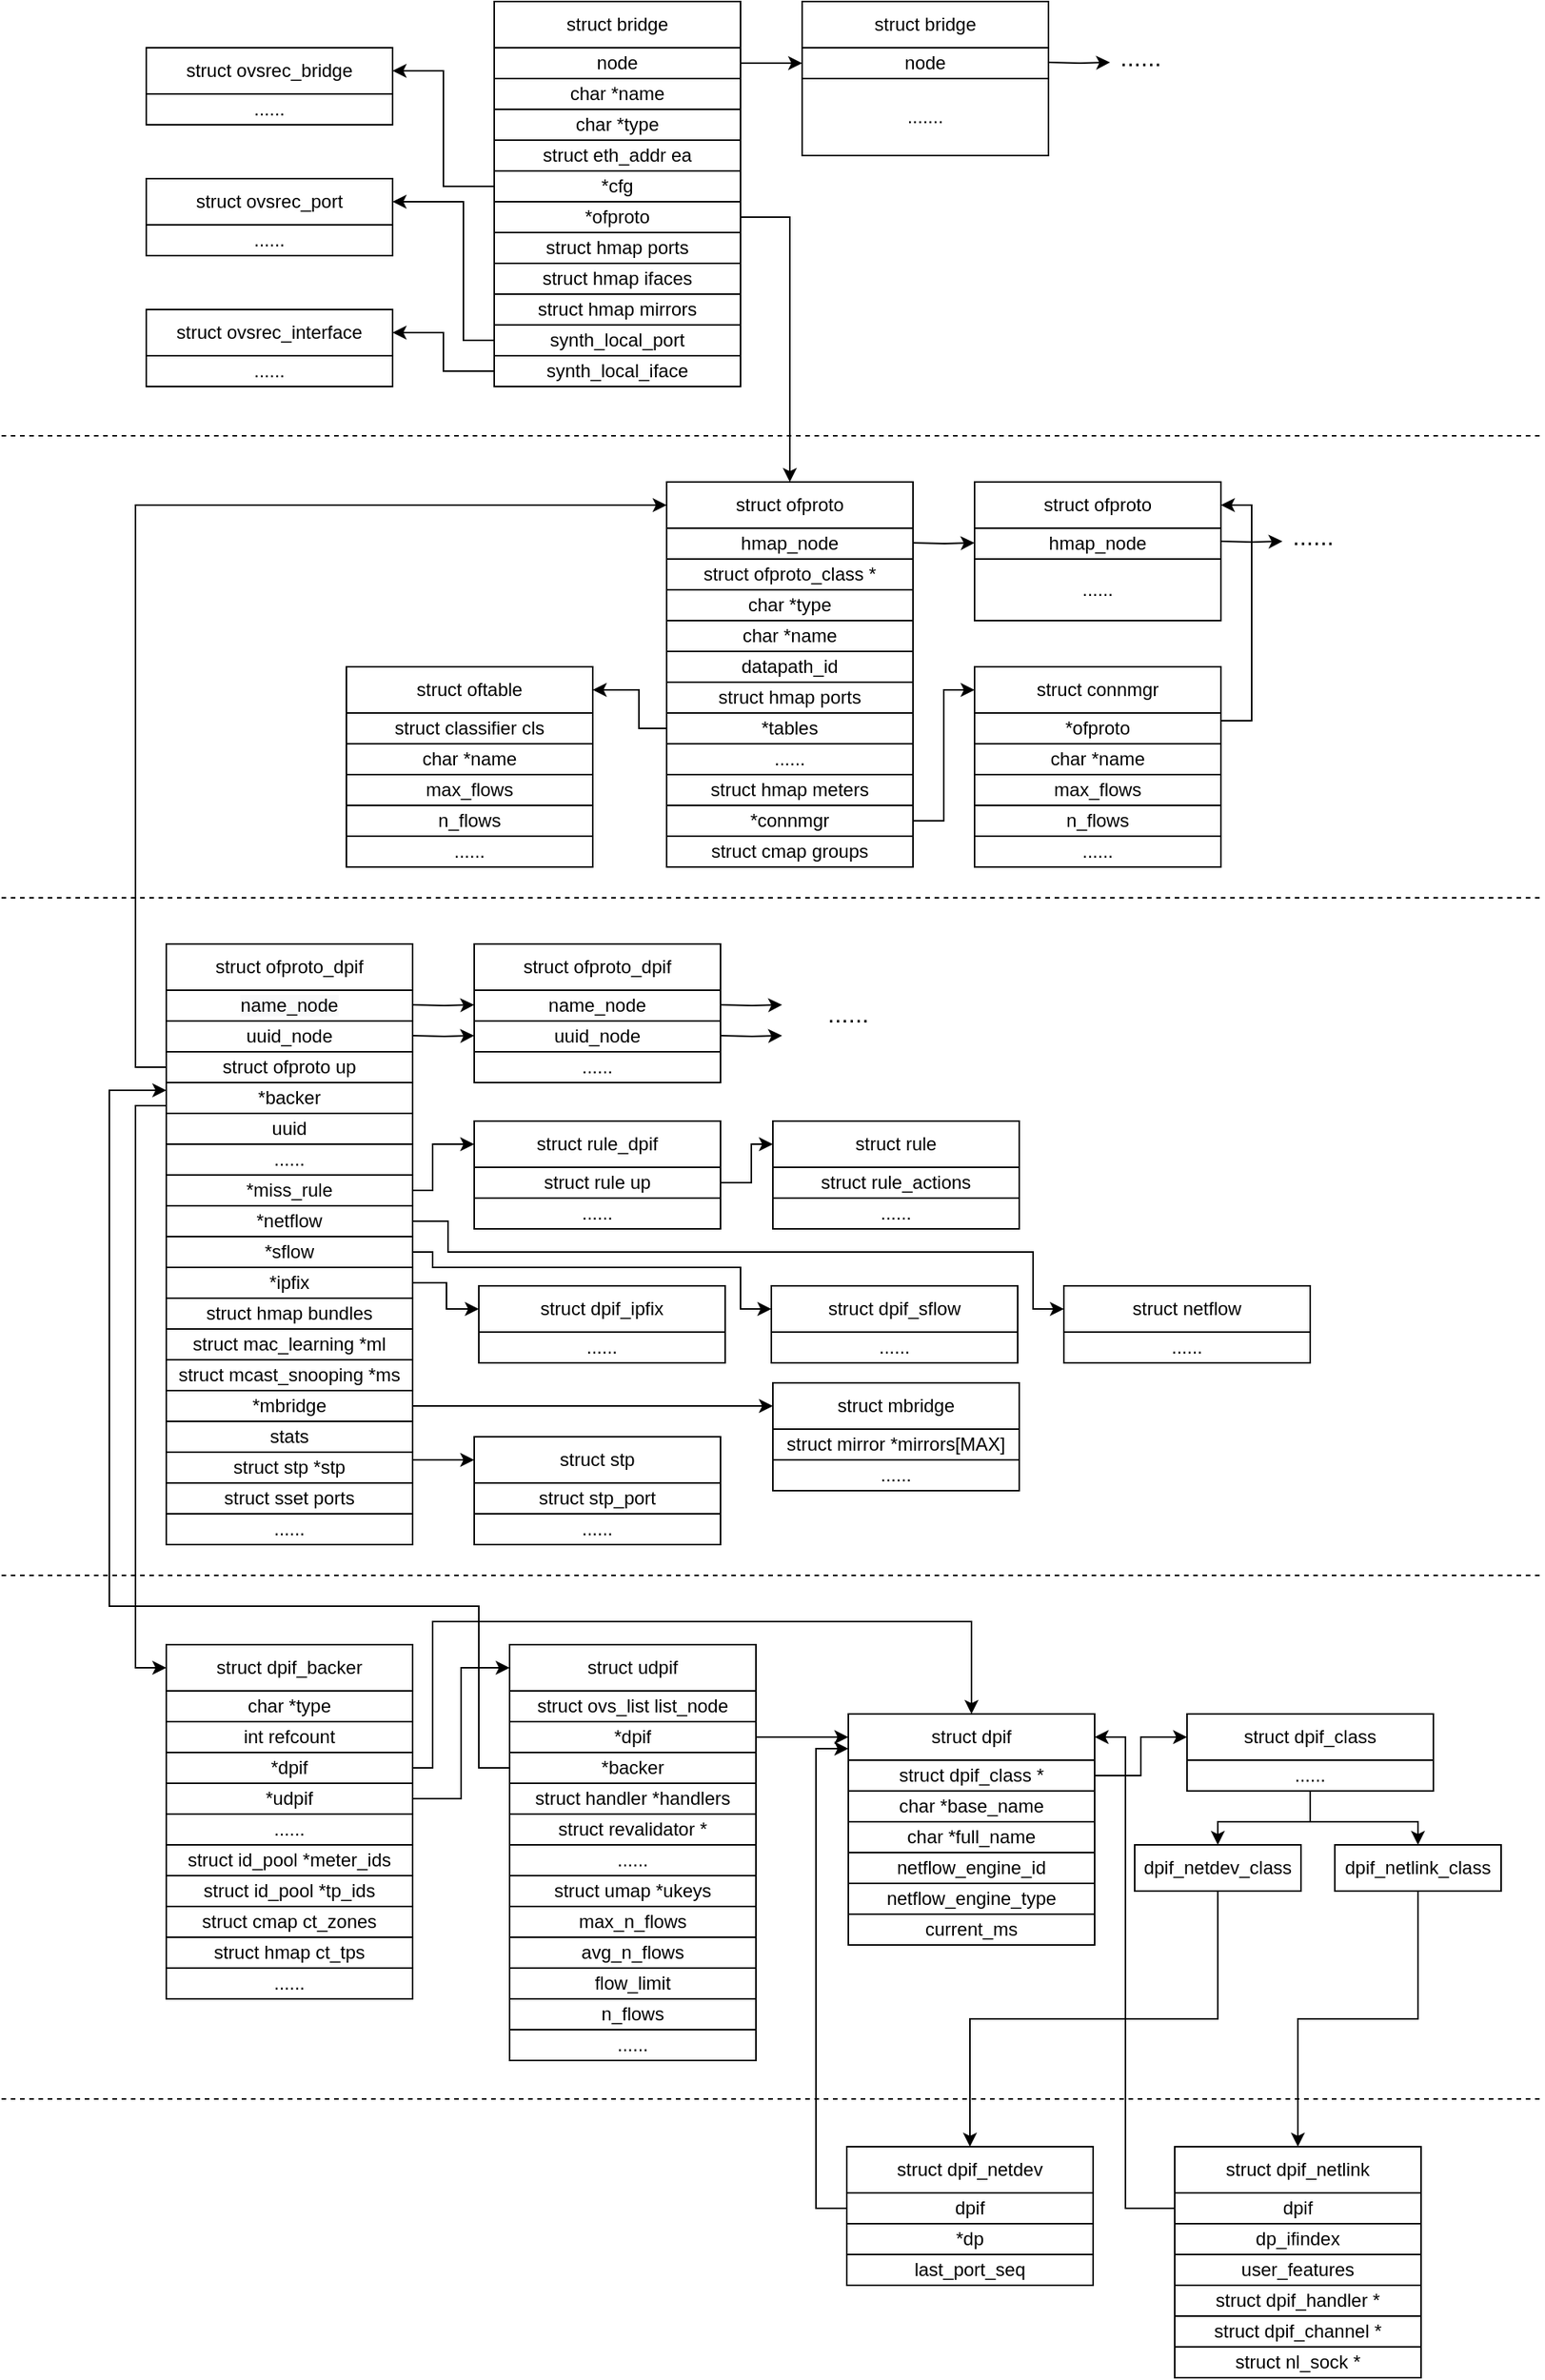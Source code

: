 <mxfile version="15.5.8" type="github"><diagram id="LGq059AQPGrpc4HSdwXk" name="Page-1"><mxGraphModel dx="2249" dy="762" grid="1" gridSize="10" guides="1" tooltips="1" connect="1" arrows="1" fold="1" page="1" pageScale="1" pageWidth="827" pageHeight="1169" math="0" shadow="0"><root><mxCell id="0"/><mxCell id="1" parent="0"/><mxCell id="pCUsaN8ie-l78svKAJLq-1" value="struct bridge" style="rounded=0;whiteSpace=wrap;html=1;" parent="1" vertex="1"><mxGeometry x="80" y="78" width="160" height="30" as="geometry"/></mxCell><mxCell id="pCUsaN8ie-l78svKAJLq-16" value="" style="edgeStyle=orthogonalEdgeStyle;rounded=0;orthogonalLoop=1;jettySize=auto;html=1;" parent="1" source="pCUsaN8ie-l78svKAJLq-2" edge="1"><mxGeometry relative="1" as="geometry"><mxPoint x="280" y="118" as="targetPoint"/></mxGeometry></mxCell><mxCell id="pCUsaN8ie-l78svKAJLq-2" value="node" style="rounded=0;whiteSpace=wrap;html=1;" parent="1" vertex="1"><mxGeometry x="80" y="108" width="160" height="20" as="geometry"/></mxCell><mxCell id="pCUsaN8ie-l78svKAJLq-3" value="char *name" style="rounded=0;whiteSpace=wrap;html=1;" parent="1" vertex="1"><mxGeometry x="80" y="128" width="160" height="20" as="geometry"/></mxCell><mxCell id="pCUsaN8ie-l78svKAJLq-4" value="char *type" style="rounded=0;whiteSpace=wrap;html=1;" parent="1" vertex="1"><mxGeometry x="80" y="148" width="160" height="20" as="geometry"/></mxCell><mxCell id="pCUsaN8ie-l78svKAJLq-5" value="struct eth_addr ea" style="rounded=0;whiteSpace=wrap;html=1;" parent="1" vertex="1"><mxGeometry x="80" y="168" width="160" height="20" as="geometry"/></mxCell><mxCell id="pCUsaN8ie-l78svKAJLq-32" style="edgeStyle=orthogonalEdgeStyle;rounded=0;orthogonalLoop=1;jettySize=auto;html=1;exitX=0;exitY=0.5;exitDx=0;exitDy=0;fontSize=13;entryX=1;entryY=0.5;entryDx=0;entryDy=0;" parent="1" source="pCUsaN8ie-l78svKAJLq-6" target="pCUsaN8ie-l78svKAJLq-33" edge="1"><mxGeometry relative="1" as="geometry"><mxPoint x="30" y="198" as="targetPoint"/></mxGeometry></mxCell><mxCell id="pCUsaN8ie-l78svKAJLq-6" value="*cfg" style="rounded=0;whiteSpace=wrap;html=1;" parent="1" vertex="1"><mxGeometry x="80" y="188" width="160" height="20" as="geometry"/></mxCell><mxCell id="pCUsaN8ie-l78svKAJLq-61" style="edgeStyle=orthogonalEdgeStyle;rounded=0;orthogonalLoop=1;jettySize=auto;html=1;exitX=1;exitY=0.5;exitDx=0;exitDy=0;fontSize=16;strokeWidth=1;" parent="1" source="pCUsaN8ie-l78svKAJLq-8" target="pCUsaN8ie-l78svKAJLq-45" edge="1"><mxGeometry relative="1" as="geometry"><mxPoint x="280" y="210" as="targetPoint"/></mxGeometry></mxCell><mxCell id="pCUsaN8ie-l78svKAJLq-8" value="*ofproto" style="rounded=0;whiteSpace=wrap;html=1;" parent="1" vertex="1"><mxGeometry x="80" y="208" width="160" height="20" as="geometry"/></mxCell><mxCell id="pCUsaN8ie-l78svKAJLq-9" value="struct hmap ports" style="rounded=0;whiteSpace=wrap;html=1;" parent="1" vertex="1"><mxGeometry x="80" y="228" width="160" height="20" as="geometry"/></mxCell><mxCell id="pCUsaN8ie-l78svKAJLq-10" value="struct hmap ifaces" style="rounded=0;whiteSpace=wrap;html=1;" parent="1" vertex="1"><mxGeometry x="80" y="248" width="160" height="20" as="geometry"/></mxCell><mxCell id="pCUsaN8ie-l78svKAJLq-11" value="struct hmap mirrors" style="rounded=0;whiteSpace=wrap;html=1;" parent="1" vertex="1"><mxGeometry x="80" y="268" width="160" height="20" as="geometry"/></mxCell><mxCell id="pCUsaN8ie-l78svKAJLq-39" style="edgeStyle=orthogonalEdgeStyle;rounded=0;orthogonalLoop=1;jettySize=auto;html=1;exitX=0;exitY=0.5;exitDx=0;exitDy=0;entryX=1;entryY=0.5;entryDx=0;entryDy=0;fontSize=13;" parent="1" source="pCUsaN8ie-l78svKAJLq-12" target="pCUsaN8ie-l78svKAJLq-37" edge="1"><mxGeometry relative="1" as="geometry"><Array as="points"><mxPoint x="60" y="298"/><mxPoint x="60" y="208"/></Array></mxGeometry></mxCell><mxCell id="pCUsaN8ie-l78svKAJLq-12" value="synth_local_port" style="rounded=0;whiteSpace=wrap;html=1;" parent="1" vertex="1"><mxGeometry x="80" y="288" width="160" height="20" as="geometry"/></mxCell><mxCell id="pCUsaN8ie-l78svKAJLq-13" value="&lt;span&gt;synth_local_iface&lt;/span&gt;" style="rounded=0;whiteSpace=wrap;html=1;" parent="1" vertex="1"><mxGeometry x="80" y="308" width="160" height="20" as="geometry"/></mxCell><mxCell id="pCUsaN8ie-l78svKAJLq-42" style="edgeStyle=orthogonalEdgeStyle;rounded=0;orthogonalLoop=1;jettySize=auto;html=1;exitX=0;exitY=0.5;exitDx=0;exitDy=0;entryX=1;entryY=0.5;entryDx=0;entryDy=0;fontSize=13;" parent="1" source="pCUsaN8ie-l78svKAJLq-13" target="pCUsaN8ie-l78svKAJLq-40" edge="1"><mxGeometry relative="1" as="geometry"/></mxCell><mxCell id="pCUsaN8ie-l78svKAJLq-17" value="struct bridge" style="rounded=0;whiteSpace=wrap;html=1;" parent="1" vertex="1"><mxGeometry x="280" y="78" width="160" height="30" as="geometry"/></mxCell><mxCell id="pCUsaN8ie-l78svKAJLq-18" value="node" style="rounded=0;whiteSpace=wrap;html=1;" parent="1" vertex="1"><mxGeometry x="280" y="108" width="160" height="20" as="geometry"/></mxCell><mxCell id="pCUsaN8ie-l78svKAJLq-19" value="......." style="rounded=0;whiteSpace=wrap;html=1;" parent="1" vertex="1"><mxGeometry x="280" y="128" width="160" height="50" as="geometry"/></mxCell><mxCell id="pCUsaN8ie-l78svKAJLq-30" value="&lt;font style=&quot;font-size: 16px&quot;&gt;......&lt;/font&gt;" style="text;html=1;strokeColor=none;fillColor=none;align=center;verticalAlign=middle;whiteSpace=wrap;rounded=0;" parent="1" vertex="1"><mxGeometry x="470" y="99" width="60" height="30" as="geometry"/></mxCell><mxCell id="pCUsaN8ie-l78svKAJLq-31" value="" style="edgeStyle=orthogonalEdgeStyle;rounded=0;orthogonalLoop=1;jettySize=auto;html=1;" parent="1" edge="1"><mxGeometry relative="1" as="geometry"><mxPoint x="440" y="117.5" as="sourcePoint"/><mxPoint x="480" y="117.5" as="targetPoint"/></mxGeometry></mxCell><mxCell id="pCUsaN8ie-l78svKAJLq-33" value="struct ovsrec_bridge" style="rounded=0;whiteSpace=wrap;html=1;" parent="1" vertex="1"><mxGeometry x="-146" y="108" width="160" height="30" as="geometry"/></mxCell><mxCell id="pCUsaN8ie-l78svKAJLq-34" value="......" style="rounded=0;whiteSpace=wrap;html=1;" parent="1" vertex="1"><mxGeometry x="-146" y="138" width="160" height="20" as="geometry"/></mxCell><mxCell id="pCUsaN8ie-l78svKAJLq-37" value="struct ovsrec_port" style="rounded=0;whiteSpace=wrap;html=1;" parent="1" vertex="1"><mxGeometry x="-146" y="193" width="160" height="30" as="geometry"/></mxCell><mxCell id="pCUsaN8ie-l78svKAJLq-38" value="......" style="rounded=0;whiteSpace=wrap;html=1;" parent="1" vertex="1"><mxGeometry x="-146" y="223" width="160" height="20" as="geometry"/></mxCell><mxCell id="pCUsaN8ie-l78svKAJLq-40" value="struct ovsrec_interface" style="rounded=0;whiteSpace=wrap;html=1;" parent="1" vertex="1"><mxGeometry x="-146" y="278" width="160" height="30" as="geometry"/></mxCell><mxCell id="pCUsaN8ie-l78svKAJLq-41" value="......" style="rounded=0;whiteSpace=wrap;html=1;" parent="1" vertex="1"><mxGeometry x="-146" y="308" width="160" height="20" as="geometry"/></mxCell><mxCell id="pCUsaN8ie-l78svKAJLq-44" value="" style="endArrow=none;dashed=1;html=1;strokeWidth=1;rounded=0;fontSize=16;" parent="1" edge="1"><mxGeometry width="50" height="50" relative="1" as="geometry"><mxPoint x="-240" y="360" as="sourcePoint"/><mxPoint x="760" y="360" as="targetPoint"/></mxGeometry></mxCell><mxCell id="pCUsaN8ie-l78svKAJLq-45" value="struct ofproto" style="rounded=0;whiteSpace=wrap;html=1;" parent="1" vertex="1"><mxGeometry x="192" y="390" width="160" height="30" as="geometry"/></mxCell><mxCell id="pCUsaN8ie-l78svKAJLq-46" value="hmap_node" style="rounded=0;whiteSpace=wrap;html=1;" parent="1" vertex="1"><mxGeometry x="192" y="420" width="160" height="20" as="geometry"/></mxCell><mxCell id="pCUsaN8ie-l78svKAJLq-47" value="struct ofproto" style="rounded=0;whiteSpace=wrap;html=1;" parent="1" vertex="1"><mxGeometry x="392" y="390" width="160" height="30" as="geometry"/></mxCell><mxCell id="pCUsaN8ie-l78svKAJLq-48" value="hmap_node" style="rounded=0;whiteSpace=wrap;html=1;" parent="1" vertex="1"><mxGeometry x="392" y="420" width="160" height="20" as="geometry"/></mxCell><mxCell id="pCUsaN8ie-l78svKAJLq-49" value="" style="edgeStyle=orthogonalEdgeStyle;rounded=0;orthogonalLoop=1;jettySize=auto;html=1;" parent="1" edge="1"><mxGeometry relative="1" as="geometry"><mxPoint x="352" y="429.5" as="sourcePoint"/><mxPoint x="392" y="429.5" as="targetPoint"/></mxGeometry></mxCell><mxCell id="pCUsaN8ie-l78svKAJLq-50" value="......" style="rounded=0;whiteSpace=wrap;html=1;" parent="1" vertex="1"><mxGeometry x="392" y="440" width="160" height="40" as="geometry"/></mxCell><mxCell id="pCUsaN8ie-l78svKAJLq-51" value="struct ofproto_class *" style="rounded=0;whiteSpace=wrap;html=1;" parent="1" vertex="1"><mxGeometry x="192" y="440" width="160" height="20" as="geometry"/></mxCell><mxCell id="pCUsaN8ie-l78svKAJLq-52" value="char *type" style="rounded=0;whiteSpace=wrap;html=1;" parent="1" vertex="1"><mxGeometry x="192" y="460" width="160" height="20" as="geometry"/></mxCell><mxCell id="pCUsaN8ie-l78svKAJLq-53" value="char *name" style="rounded=0;whiteSpace=wrap;html=1;" parent="1" vertex="1"><mxGeometry x="192" y="480" width="160" height="20" as="geometry"/></mxCell><mxCell id="pCUsaN8ie-l78svKAJLq-54" value="datapath_id" style="rounded=0;whiteSpace=wrap;html=1;" parent="1" vertex="1"><mxGeometry x="192" y="500" width="160" height="20" as="geometry"/></mxCell><mxCell id="pCUsaN8ie-l78svKAJLq-55" value="&lt;span&gt;struct hmap ports&lt;/span&gt;" style="rounded=0;whiteSpace=wrap;html=1;" parent="1" vertex="1"><mxGeometry x="192" y="520" width="160" height="20" as="geometry"/></mxCell><mxCell id="pCUsaN8ie-l78svKAJLq-69" style="edgeStyle=orthogonalEdgeStyle;rounded=0;orthogonalLoop=1;jettySize=auto;html=1;exitX=0;exitY=0.5;exitDx=0;exitDy=0;entryX=1;entryY=0.5;entryDx=0;entryDy=0;fontSize=16;strokeWidth=1;" parent="1" source="pCUsaN8ie-l78svKAJLq-56" target="pCUsaN8ie-l78svKAJLq-62" edge="1"><mxGeometry relative="1" as="geometry"><Array as="points"><mxPoint x="174" y="550"/><mxPoint x="174" y="525"/></Array></mxGeometry></mxCell><mxCell id="pCUsaN8ie-l78svKAJLq-56" value="&lt;span&gt;*tables&lt;/span&gt;" style="rounded=0;whiteSpace=wrap;html=1;" parent="1" vertex="1"><mxGeometry x="192" y="540" width="160" height="20" as="geometry"/></mxCell><mxCell id="pCUsaN8ie-l78svKAJLq-57" value="......" style="rounded=0;whiteSpace=wrap;html=1;" parent="1" vertex="1"><mxGeometry x="192" y="560" width="160" height="20" as="geometry"/></mxCell><mxCell id="pCUsaN8ie-l78svKAJLq-58" value="struct hmap meters" style="rounded=0;whiteSpace=wrap;html=1;" parent="1" vertex="1"><mxGeometry x="192" y="580" width="160" height="20" as="geometry"/></mxCell><mxCell id="pCUsaN8ie-l78svKAJLq-87" style="edgeStyle=orthogonalEdgeStyle;rounded=0;orthogonalLoop=1;jettySize=auto;html=1;exitX=1;exitY=0.5;exitDx=0;exitDy=0;entryX=0;entryY=0.5;entryDx=0;entryDy=0;fontSize=16;strokeWidth=1;" parent="1" source="pCUsaN8ie-l78svKAJLq-59" target="pCUsaN8ie-l78svKAJLq-70" edge="1"><mxGeometry relative="1" as="geometry"/></mxCell><mxCell id="pCUsaN8ie-l78svKAJLq-59" value="*connmgr" style="rounded=0;whiteSpace=wrap;html=1;" parent="1" vertex="1"><mxGeometry x="192" y="600" width="160" height="20" as="geometry"/></mxCell><mxCell id="pCUsaN8ie-l78svKAJLq-60" value="struct cmap groups" style="rounded=0;whiteSpace=wrap;html=1;" parent="1" vertex="1"><mxGeometry x="192" y="620" width="160" height="20" as="geometry"/></mxCell><mxCell id="pCUsaN8ie-l78svKAJLq-62" value="struct oftable" style="rounded=0;whiteSpace=wrap;html=1;" parent="1" vertex="1"><mxGeometry x="-16" y="510" width="160" height="30" as="geometry"/></mxCell><mxCell id="pCUsaN8ie-l78svKAJLq-63" value="struct classifier cls" style="rounded=0;whiteSpace=wrap;html=1;" parent="1" vertex="1"><mxGeometry x="-16" y="540" width="160" height="20" as="geometry"/></mxCell><mxCell id="pCUsaN8ie-l78svKAJLq-65" value="char *name" style="rounded=0;whiteSpace=wrap;html=1;" parent="1" vertex="1"><mxGeometry x="-16" y="560" width="160" height="20" as="geometry"/></mxCell><mxCell id="pCUsaN8ie-l78svKAJLq-66" value="max_flows" style="rounded=0;whiteSpace=wrap;html=1;" parent="1" vertex="1"><mxGeometry x="-16" y="580" width="160" height="20" as="geometry"/></mxCell><mxCell id="pCUsaN8ie-l78svKAJLq-67" value="n_flows" style="rounded=0;whiteSpace=wrap;html=1;" parent="1" vertex="1"><mxGeometry x="-16" y="600" width="160" height="20" as="geometry"/></mxCell><mxCell id="pCUsaN8ie-l78svKAJLq-68" value="......" style="rounded=0;whiteSpace=wrap;html=1;" parent="1" vertex="1"><mxGeometry x="-16" y="620" width="160" height="20" as="geometry"/></mxCell><mxCell id="pCUsaN8ie-l78svKAJLq-70" value="struct connmgr" style="rounded=0;whiteSpace=wrap;html=1;" parent="1" vertex="1"><mxGeometry x="392" y="510" width="160" height="30" as="geometry"/></mxCell><mxCell id="pCUsaN8ie-l78svKAJLq-88" style="edgeStyle=orthogonalEdgeStyle;rounded=0;orthogonalLoop=1;jettySize=auto;html=1;exitX=1;exitY=0.25;exitDx=0;exitDy=0;entryX=1;entryY=0.5;entryDx=0;entryDy=0;fontSize=16;strokeWidth=1;" parent="1" source="pCUsaN8ie-l78svKAJLq-71" target="pCUsaN8ie-l78svKAJLq-47" edge="1"><mxGeometry relative="1" as="geometry"/></mxCell><mxCell id="pCUsaN8ie-l78svKAJLq-71" value="*ofproto" style="rounded=0;whiteSpace=wrap;html=1;" parent="1" vertex="1"><mxGeometry x="392" y="540" width="160" height="20" as="geometry"/></mxCell><mxCell id="pCUsaN8ie-l78svKAJLq-72" value="char *name" style="rounded=0;whiteSpace=wrap;html=1;" parent="1" vertex="1"><mxGeometry x="392" y="560" width="160" height="20" as="geometry"/></mxCell><mxCell id="pCUsaN8ie-l78svKAJLq-73" value="max_flows" style="rounded=0;whiteSpace=wrap;html=1;" parent="1" vertex="1"><mxGeometry x="392" y="580" width="160" height="20" as="geometry"/></mxCell><mxCell id="pCUsaN8ie-l78svKAJLq-74" value="n_flows" style="rounded=0;whiteSpace=wrap;html=1;" parent="1" vertex="1"><mxGeometry x="392" y="600" width="160" height="20" as="geometry"/></mxCell><mxCell id="pCUsaN8ie-l78svKAJLq-75" value="......" style="rounded=0;whiteSpace=wrap;html=1;" parent="1" vertex="1"><mxGeometry x="392" y="620" width="160" height="20" as="geometry"/></mxCell><mxCell id="pCUsaN8ie-l78svKAJLq-89" value="" style="endArrow=none;dashed=1;html=1;strokeWidth=1;rounded=0;fontSize=16;" parent="1" edge="1"><mxGeometry width="50" height="50" relative="1" as="geometry"><mxPoint x="-240" y="660" as="sourcePoint"/><mxPoint x="760" y="660" as="targetPoint"/></mxGeometry></mxCell><mxCell id="pCUsaN8ie-l78svKAJLq-90" value="&lt;font style=&quot;font-size: 16px&quot;&gt;......&lt;/font&gt;" style="text;html=1;strokeColor=none;fillColor=none;align=center;verticalAlign=middle;whiteSpace=wrap;rounded=0;" parent="1" vertex="1"><mxGeometry x="582" y="410" width="60" height="30" as="geometry"/></mxCell><mxCell id="pCUsaN8ie-l78svKAJLq-91" value="" style="edgeStyle=orthogonalEdgeStyle;rounded=0;orthogonalLoop=1;jettySize=auto;html=1;" parent="1" edge="1"><mxGeometry relative="1" as="geometry"><mxPoint x="552" y="428.5" as="sourcePoint"/><mxPoint x="592" y="428.5" as="targetPoint"/></mxGeometry></mxCell><mxCell id="pCUsaN8ie-l78svKAJLq-92" value="struct ofproto_dpif" style="rounded=0;whiteSpace=wrap;html=1;" parent="1" vertex="1"><mxGeometry x="-133" y="690" width="160" height="30" as="geometry"/></mxCell><mxCell id="pCUsaN8ie-l78svKAJLq-93" value="&#10;&#10;&lt;span style=&quot;color: rgb(0, 0, 0); font-family: helvetica; font-size: 12px; font-style: normal; font-weight: 400; letter-spacing: normal; text-align: center; text-indent: 0px; text-transform: none; word-spacing: 0px; background-color: rgb(248, 249, 250); display: inline; float: none;&quot;&gt;name_node&lt;/span&gt;&#10;&#10;" style="rounded=0;whiteSpace=wrap;html=1;" parent="1" vertex="1"><mxGeometry x="-133" y="720" width="160" height="20" as="geometry"/></mxCell><mxCell id="pCUsaN8ie-l78svKAJLq-94" value="uuid_node" style="rounded=0;whiteSpace=wrap;html=1;" parent="1" vertex="1"><mxGeometry x="-133" y="740" width="160" height="20" as="geometry"/></mxCell><mxCell id="pCUsaN8ie-l78svKAJLq-117" style="edgeStyle=orthogonalEdgeStyle;rounded=0;orthogonalLoop=1;jettySize=auto;html=1;exitX=0;exitY=0.5;exitDx=0;exitDy=0;entryX=0;entryY=0.5;entryDx=0;entryDy=0;fontSize=16;strokeWidth=1;" parent="1" source="pCUsaN8ie-l78svKAJLq-95" target="pCUsaN8ie-l78svKAJLq-45" edge="1"><mxGeometry relative="1" as="geometry"/></mxCell><mxCell id="pCUsaN8ie-l78svKAJLq-95" value="struct ofproto up" style="rounded=0;whiteSpace=wrap;html=1;" parent="1" vertex="1"><mxGeometry x="-133" y="760" width="160" height="20" as="geometry"/></mxCell><mxCell id="pCUsaN8ie-l78svKAJLq-217" style="edgeStyle=orthogonalEdgeStyle;rounded=0;orthogonalLoop=1;jettySize=auto;html=1;exitX=0;exitY=0.75;exitDx=0;exitDy=0;entryX=0;entryY=0.5;entryDx=0;entryDy=0;fontSize=16;strokeWidth=1;" parent="1" source="pCUsaN8ie-l78svKAJLq-96" target="pCUsaN8ie-l78svKAJLq-155" edge="1"><mxGeometry relative="1" as="geometry"/></mxCell><mxCell id="pCUsaN8ie-l78svKAJLq-96" value="*backer" style="rounded=0;whiteSpace=wrap;html=1;" parent="1" vertex="1"><mxGeometry x="-133" y="780" width="160" height="20" as="geometry"/></mxCell><mxCell id="pCUsaN8ie-l78svKAJLq-97" value="uuid" style="rounded=0;whiteSpace=wrap;html=1;" parent="1" vertex="1"><mxGeometry x="-133" y="800" width="160" height="20" as="geometry"/></mxCell><mxCell id="pCUsaN8ie-l78svKAJLq-98" value="......" style="rounded=0;whiteSpace=wrap;html=1;" parent="1" vertex="1"><mxGeometry x="-133" y="820" width="160" height="20" as="geometry"/></mxCell><mxCell id="pCUsaN8ie-l78svKAJLq-130" style="edgeStyle=orthogonalEdgeStyle;rounded=0;orthogonalLoop=1;jettySize=auto;html=1;exitX=1;exitY=0.5;exitDx=0;exitDy=0;entryX=0;entryY=0.5;entryDx=0;entryDy=0;fontSize=16;strokeWidth=1;" parent="1" source="pCUsaN8ie-l78svKAJLq-99" target="pCUsaN8ie-l78svKAJLq-126" edge="1"><mxGeometry relative="1" as="geometry"><Array as="points"><mxPoint x="40" y="850"/><mxPoint x="40" y="820"/></Array></mxGeometry></mxCell><mxCell id="pCUsaN8ie-l78svKAJLq-99" value="*miss_rule" style="rounded=0;whiteSpace=wrap;html=1;" parent="1" vertex="1"><mxGeometry x="-133" y="840" width="160" height="20" as="geometry"/></mxCell><mxCell id="pCUsaN8ie-l78svKAJLq-138" style="edgeStyle=orthogonalEdgeStyle;rounded=0;orthogonalLoop=1;jettySize=auto;html=1;exitX=1;exitY=0.5;exitDx=0;exitDy=0;entryX=0;entryY=0.5;entryDx=0;entryDy=0;fontSize=16;strokeWidth=1;" parent="1" source="pCUsaN8ie-l78svKAJLq-100" target="pCUsaN8ie-l78svKAJLq-134" edge="1"><mxGeometry relative="1" as="geometry"><Array as="points"><mxPoint x="50" y="870"/><mxPoint x="50" y="890"/><mxPoint x="430" y="890"/><mxPoint x="430" y="927"/></Array></mxGeometry></mxCell><mxCell id="pCUsaN8ie-l78svKAJLq-100" value="*netflow" style="rounded=0;whiteSpace=wrap;html=1;" parent="1" vertex="1"><mxGeometry x="-133" y="860" width="160" height="20" as="geometry"/></mxCell><mxCell id="pCUsaN8ie-l78svKAJLq-139" style="edgeStyle=orthogonalEdgeStyle;rounded=0;orthogonalLoop=1;jettySize=auto;html=1;exitX=1;exitY=0.5;exitDx=0;exitDy=0;entryX=0;entryY=0.5;entryDx=0;entryDy=0;fontSize=16;strokeWidth=1;" parent="1" source="pCUsaN8ie-l78svKAJLq-101" target="pCUsaN8ie-l78svKAJLq-136" edge="1"><mxGeometry relative="1" as="geometry"><Array as="points"><mxPoint x="40" y="890"/><mxPoint x="40" y="900"/><mxPoint x="240" y="900"/><mxPoint x="240" y="927"/></Array></mxGeometry></mxCell><mxCell id="pCUsaN8ie-l78svKAJLq-101" value="*sflow" style="rounded=0;whiteSpace=wrap;html=1;" parent="1" vertex="1"><mxGeometry x="-133" y="880" width="160" height="20" as="geometry"/></mxCell><mxCell id="pCUsaN8ie-l78svKAJLq-140" style="edgeStyle=orthogonalEdgeStyle;rounded=0;orthogonalLoop=1;jettySize=auto;html=1;exitX=1;exitY=0.5;exitDx=0;exitDy=0;entryX=0;entryY=0.5;entryDx=0;entryDy=0;fontSize=16;strokeWidth=1;" parent="1" source="pCUsaN8ie-l78svKAJLq-102" target="pCUsaN8ie-l78svKAJLq-131" edge="1"><mxGeometry relative="1" as="geometry"><Array as="points"><mxPoint x="49" y="910"/><mxPoint x="49" y="927"/></Array></mxGeometry></mxCell><mxCell id="pCUsaN8ie-l78svKAJLq-102" value="*ipfix" style="rounded=0;whiteSpace=wrap;html=1;" parent="1" vertex="1"><mxGeometry x="-133" y="900" width="160" height="20" as="geometry"/></mxCell><mxCell id="pCUsaN8ie-l78svKAJLq-103" value="struct hmap bundles" style="rounded=0;whiteSpace=wrap;html=1;" parent="1" vertex="1"><mxGeometry x="-133" y="920" width="160" height="20" as="geometry"/></mxCell><mxCell id="pCUsaN8ie-l78svKAJLq-104" value="struct ofproto_dpif" style="rounded=0;whiteSpace=wrap;html=1;" parent="1" vertex="1"><mxGeometry x="67" y="690" width="160" height="30" as="geometry"/></mxCell><mxCell id="pCUsaN8ie-l78svKAJLq-105" value="name_node" style="rounded=0;whiteSpace=wrap;html=1;" parent="1" vertex="1"><mxGeometry x="67" y="720" width="160" height="20" as="geometry"/></mxCell><mxCell id="pCUsaN8ie-l78svKAJLq-106" value="" style="edgeStyle=orthogonalEdgeStyle;rounded=0;orthogonalLoop=1;jettySize=auto;html=1;" parent="1" edge="1"><mxGeometry relative="1" as="geometry"><mxPoint x="27" y="729.5" as="sourcePoint"/><mxPoint x="67" y="729.5" as="targetPoint"/></mxGeometry></mxCell><mxCell id="pCUsaN8ie-l78svKAJLq-107" value="uuid_node" style="rounded=0;whiteSpace=wrap;html=1;" parent="1" vertex="1"><mxGeometry x="67" y="740" width="160" height="20" as="geometry"/></mxCell><mxCell id="pCUsaN8ie-l78svKAJLq-108" value="......" style="rounded=0;whiteSpace=wrap;html=1;" parent="1" vertex="1"><mxGeometry x="67" y="760" width="160" height="20" as="geometry"/></mxCell><mxCell id="pCUsaN8ie-l78svKAJLq-109" value="" style="edgeStyle=orthogonalEdgeStyle;rounded=0;orthogonalLoop=1;jettySize=auto;html=1;" parent="1" edge="1"><mxGeometry relative="1" as="geometry"><mxPoint x="27" y="749.5" as="sourcePoint"/><mxPoint x="67" y="749.5" as="targetPoint"/></mxGeometry></mxCell><mxCell id="pCUsaN8ie-l78svKAJLq-112" value="" style="edgeStyle=orthogonalEdgeStyle;rounded=0;orthogonalLoop=1;jettySize=auto;html=1;" parent="1" edge="1"><mxGeometry relative="1" as="geometry"><mxPoint x="227" y="729.5" as="sourcePoint"/><mxPoint x="267" y="729.5" as="targetPoint"/></mxGeometry></mxCell><mxCell id="pCUsaN8ie-l78svKAJLq-115" value="" style="edgeStyle=orthogonalEdgeStyle;rounded=0;orthogonalLoop=1;jettySize=auto;html=1;" parent="1" edge="1"><mxGeometry relative="1" as="geometry"><mxPoint x="227" y="749.5" as="sourcePoint"/><mxPoint x="267" y="749.5" as="targetPoint"/></mxGeometry></mxCell><mxCell id="pCUsaN8ie-l78svKAJLq-116" value="&lt;font style=&quot;font-size: 16px&quot;&gt;......&lt;/font&gt;" style="text;html=1;strokeColor=none;fillColor=none;align=center;verticalAlign=middle;whiteSpace=wrap;rounded=0;" parent="1" vertex="1"><mxGeometry x="280" y="720" width="60" height="30" as="geometry"/></mxCell><mxCell id="pCUsaN8ie-l78svKAJLq-118" value="struct mac_learning *ml" style="rounded=0;whiteSpace=wrap;html=1;" parent="1" vertex="1"><mxGeometry x="-133" y="940" width="160" height="20" as="geometry"/></mxCell><mxCell id="pCUsaN8ie-l78svKAJLq-119" value="struct mcast_snooping *ms" style="rounded=0;whiteSpace=wrap;html=1;" parent="1" vertex="1"><mxGeometry x="-133" y="960" width="160" height="20" as="geometry"/></mxCell><mxCell id="pCUsaN8ie-l78svKAJLq-143" style="edgeStyle=orthogonalEdgeStyle;rounded=0;orthogonalLoop=1;jettySize=auto;html=1;exitX=1;exitY=0.5;exitDx=0;exitDy=0;entryX=0;entryY=0.5;entryDx=0;entryDy=0;fontSize=16;strokeWidth=1;" parent="1" source="pCUsaN8ie-l78svKAJLq-120" target="pCUsaN8ie-l78svKAJLq-141" edge="1"><mxGeometry relative="1" as="geometry"/></mxCell><mxCell id="pCUsaN8ie-l78svKAJLq-120" value="*mbridge" style="rounded=0;whiteSpace=wrap;html=1;" parent="1" vertex="1"><mxGeometry x="-133" y="980" width="160" height="20" as="geometry"/></mxCell><mxCell id="pCUsaN8ie-l78svKAJLq-121" value="stats" style="rounded=0;whiteSpace=wrap;html=1;" parent="1" vertex="1"><mxGeometry x="-133" y="1000" width="160" height="20" as="geometry"/></mxCell><mxCell id="pCUsaN8ie-l78svKAJLq-154" style="edgeStyle=orthogonalEdgeStyle;rounded=0;orthogonalLoop=1;jettySize=auto;html=1;exitX=1;exitY=0.25;exitDx=0;exitDy=0;entryX=0;entryY=0.5;entryDx=0;entryDy=0;fontSize=16;strokeWidth=1;" parent="1" source="pCUsaN8ie-l78svKAJLq-122" target="pCUsaN8ie-l78svKAJLq-145" edge="1"><mxGeometry relative="1" as="geometry"/></mxCell><mxCell id="pCUsaN8ie-l78svKAJLq-122" value="struct stp *stp" style="rounded=0;whiteSpace=wrap;html=1;" parent="1" vertex="1"><mxGeometry x="-133" y="1020" width="160" height="20" as="geometry"/></mxCell><mxCell id="pCUsaN8ie-l78svKAJLq-123" value="struct sset ports" style="rounded=0;whiteSpace=wrap;html=1;" parent="1" vertex="1"><mxGeometry x="-133" y="1040" width="160" height="20" as="geometry"/></mxCell><mxCell id="pCUsaN8ie-l78svKAJLq-124" value="......" style="rounded=0;whiteSpace=wrap;html=1;" parent="1" vertex="1"><mxGeometry x="-133" y="1060" width="160" height="20" as="geometry"/></mxCell><mxCell id="pCUsaN8ie-l78svKAJLq-126" value="struct rule_dpif" style="rounded=0;whiteSpace=wrap;html=1;" parent="1" vertex="1"><mxGeometry x="67" y="805" width="160" height="30" as="geometry"/></mxCell><mxCell id="pCUsaN8ie-l78svKAJLq-153" style="edgeStyle=orthogonalEdgeStyle;rounded=0;orthogonalLoop=1;jettySize=auto;html=1;exitX=1;exitY=0.5;exitDx=0;exitDy=0;entryX=0;entryY=0.5;entryDx=0;entryDy=0;fontSize=16;strokeWidth=1;" parent="1" source="pCUsaN8ie-l78svKAJLq-127" target="pCUsaN8ie-l78svKAJLq-150" edge="1"><mxGeometry relative="1" as="geometry"/></mxCell><mxCell id="pCUsaN8ie-l78svKAJLq-127" value="struct rule up" style="rounded=0;whiteSpace=wrap;html=1;" parent="1" vertex="1"><mxGeometry x="67" y="835" width="160" height="20" as="geometry"/></mxCell><mxCell id="pCUsaN8ie-l78svKAJLq-129" value="......" style="rounded=0;whiteSpace=wrap;html=1;" parent="1" vertex="1"><mxGeometry x="67" y="855" width="160" height="20" as="geometry"/></mxCell><mxCell id="pCUsaN8ie-l78svKAJLq-131" value="struct dpif_ipfix" style="rounded=0;whiteSpace=wrap;html=1;" parent="1" vertex="1"><mxGeometry x="70" y="912" width="160" height="30" as="geometry"/></mxCell><mxCell id="pCUsaN8ie-l78svKAJLq-133" value="......" style="rounded=0;whiteSpace=wrap;html=1;" parent="1" vertex="1"><mxGeometry x="70" y="942" width="160" height="20" as="geometry"/></mxCell><mxCell id="pCUsaN8ie-l78svKAJLq-134" value="struct netflow" style="rounded=0;whiteSpace=wrap;html=1;" parent="1" vertex="1"><mxGeometry x="450" y="912" width="160" height="30" as="geometry"/></mxCell><mxCell id="pCUsaN8ie-l78svKAJLq-135" value="......" style="rounded=0;whiteSpace=wrap;html=1;" parent="1" vertex="1"><mxGeometry x="450" y="942" width="160" height="20" as="geometry"/></mxCell><mxCell id="pCUsaN8ie-l78svKAJLq-136" value="struct dpif_sflow" style="rounded=0;whiteSpace=wrap;html=1;" parent="1" vertex="1"><mxGeometry x="260" y="912" width="160" height="30" as="geometry"/></mxCell><mxCell id="pCUsaN8ie-l78svKAJLq-137" value="......" style="rounded=0;whiteSpace=wrap;html=1;" parent="1" vertex="1"><mxGeometry x="260" y="942" width="160" height="20" as="geometry"/></mxCell><mxCell id="pCUsaN8ie-l78svKAJLq-141" value="struct mbridge" style="rounded=0;whiteSpace=wrap;html=1;" parent="1" vertex="1"><mxGeometry x="261" y="975" width="160" height="30" as="geometry"/></mxCell><mxCell id="pCUsaN8ie-l78svKAJLq-142" value="struct mirror *mirrors[MAX]" style="rounded=0;whiteSpace=wrap;html=1;" parent="1" vertex="1"><mxGeometry x="261" y="1005" width="160" height="20" as="geometry"/></mxCell><mxCell id="pCUsaN8ie-l78svKAJLq-144" value="......" style="rounded=0;whiteSpace=wrap;html=1;" parent="1" vertex="1"><mxGeometry x="261" y="1025" width="160" height="20" as="geometry"/></mxCell><mxCell id="pCUsaN8ie-l78svKAJLq-145" value="struct stp" style="rounded=0;whiteSpace=wrap;html=1;" parent="1" vertex="1"><mxGeometry x="67" y="1010" width="160" height="30" as="geometry"/></mxCell><mxCell id="pCUsaN8ie-l78svKAJLq-146" value="struct stp_port" style="rounded=0;whiteSpace=wrap;html=1;" parent="1" vertex="1"><mxGeometry x="67" y="1040" width="160" height="20" as="geometry"/></mxCell><mxCell id="pCUsaN8ie-l78svKAJLq-147" value="......" style="rounded=0;whiteSpace=wrap;html=1;" parent="1" vertex="1"><mxGeometry x="67" y="1060" width="160" height="20" as="geometry"/></mxCell><mxCell id="pCUsaN8ie-l78svKAJLq-150" value="struct rule" style="rounded=0;whiteSpace=wrap;html=1;" parent="1" vertex="1"><mxGeometry x="261" y="805" width="160" height="30" as="geometry"/></mxCell><mxCell id="pCUsaN8ie-l78svKAJLq-151" value="struct rule_actions" style="rounded=0;whiteSpace=wrap;html=1;" parent="1" vertex="1"><mxGeometry x="261" y="835" width="160" height="20" as="geometry"/></mxCell><mxCell id="pCUsaN8ie-l78svKAJLq-152" value="......" style="rounded=0;whiteSpace=wrap;html=1;" parent="1" vertex="1"><mxGeometry x="261" y="855" width="160" height="20" as="geometry"/></mxCell><mxCell id="pCUsaN8ie-l78svKAJLq-155" value="struct dpif_backer" style="rounded=0;whiteSpace=wrap;html=1;" parent="1" vertex="1"><mxGeometry x="-133" y="1145" width="160" height="30" as="geometry"/></mxCell><mxCell id="pCUsaN8ie-l78svKAJLq-156" value="char *type" style="rounded=0;whiteSpace=wrap;html=1;" parent="1" vertex="1"><mxGeometry x="-133" y="1175" width="160" height="20" as="geometry"/></mxCell><mxCell id="pCUsaN8ie-l78svKAJLq-157" value="int refcount" style="rounded=0;whiteSpace=wrap;html=1;" parent="1" vertex="1"><mxGeometry x="-133" y="1195" width="160" height="20" as="geometry"/></mxCell><mxCell id="pCUsaN8ie-l78svKAJLq-220" style="edgeStyle=orthogonalEdgeStyle;rounded=0;orthogonalLoop=1;jettySize=auto;html=1;exitX=1;exitY=0.5;exitDx=0;exitDy=0;entryX=0.5;entryY=0;entryDx=0;entryDy=0;fontSize=16;strokeWidth=1;" parent="1" source="pCUsaN8ie-l78svKAJLq-158" target="pCUsaN8ie-l78svKAJLq-187" edge="1"><mxGeometry relative="1" as="geometry"><Array as="points"><mxPoint x="40" y="1225"/><mxPoint x="40" y="1130"/><mxPoint x="390" y="1130"/></Array></mxGeometry></mxCell><mxCell id="pCUsaN8ie-l78svKAJLq-158" value="*dpif" style="rounded=0;whiteSpace=wrap;html=1;" parent="1" vertex="1"><mxGeometry x="-133" y="1215" width="160" height="20" as="geometry"/></mxCell><mxCell id="pCUsaN8ie-l78svKAJLq-219" style="edgeStyle=orthogonalEdgeStyle;rounded=0;orthogonalLoop=1;jettySize=auto;html=1;exitX=1;exitY=0.5;exitDx=0;exitDy=0;entryX=0;entryY=0.5;entryDx=0;entryDy=0;fontSize=16;strokeWidth=1;" parent="1" source="pCUsaN8ie-l78svKAJLq-159" target="pCUsaN8ie-l78svKAJLq-200" edge="1"><mxGeometry relative="1" as="geometry"/></mxCell><mxCell id="pCUsaN8ie-l78svKAJLq-159" value="*udpif" style="rounded=0;whiteSpace=wrap;html=1;" parent="1" vertex="1"><mxGeometry x="-133" y="1235" width="160" height="20" as="geometry"/></mxCell><mxCell id="pCUsaN8ie-l78svKAJLq-160" value="......" style="rounded=0;whiteSpace=wrap;html=1;" parent="1" vertex="1"><mxGeometry x="-133" y="1255" width="160" height="20" as="geometry"/></mxCell><mxCell id="pCUsaN8ie-l78svKAJLq-161" value="struct id_pool *meter_ids" style="rounded=0;whiteSpace=wrap;html=1;" parent="1" vertex="1"><mxGeometry x="-133" y="1275" width="160" height="20" as="geometry"/></mxCell><mxCell id="pCUsaN8ie-l78svKAJLq-162" value="struct id_pool *tp_ids" style="rounded=0;whiteSpace=wrap;html=1;" parent="1" vertex="1"><mxGeometry x="-133" y="1295" width="160" height="20" as="geometry"/></mxCell><mxCell id="pCUsaN8ie-l78svKAJLq-163" value="struct cmap ct_zones" style="rounded=0;whiteSpace=wrap;html=1;" parent="1" vertex="1"><mxGeometry x="-133" y="1315" width="160" height="20" as="geometry"/></mxCell><mxCell id="pCUsaN8ie-l78svKAJLq-164" value="struct hmap ct_tps" style="rounded=0;whiteSpace=wrap;html=1;" parent="1" vertex="1"><mxGeometry x="-133" y="1335" width="160" height="20" as="geometry"/></mxCell><mxCell id="pCUsaN8ie-l78svKAJLq-165" value="......" style="rounded=0;whiteSpace=wrap;html=1;" parent="1" vertex="1"><mxGeometry x="-133" y="1355" width="160" height="20" as="geometry"/></mxCell><mxCell id="pCUsaN8ie-l78svKAJLq-175" value="" style="endArrow=none;dashed=1;html=1;strokeWidth=1;rounded=0;fontSize=16;" parent="1" edge="1"><mxGeometry width="50" height="50" relative="1" as="geometry"><mxPoint x="-240" y="1100" as="sourcePoint"/><mxPoint x="760" y="1100" as="targetPoint"/></mxGeometry></mxCell><mxCell id="pCUsaN8ie-l78svKAJLq-187" value="struct dpif" style="rounded=0;whiteSpace=wrap;html=1;" parent="1" vertex="1"><mxGeometry x="310" y="1190" width="160" height="30" as="geometry"/></mxCell><mxCell id="pCUsaN8ie-l78svKAJLq-224" style="edgeStyle=orthogonalEdgeStyle;rounded=0;orthogonalLoop=1;jettySize=auto;html=1;exitX=1;exitY=0.5;exitDx=0;exitDy=0;entryX=0;entryY=0.5;entryDx=0;entryDy=0;fontSize=16;strokeWidth=1;" parent="1" source="pCUsaN8ie-l78svKAJLq-188" target="pCUsaN8ie-l78svKAJLq-222" edge="1"><mxGeometry relative="1" as="geometry"/></mxCell><mxCell id="pCUsaN8ie-l78svKAJLq-188" value="struct dpif_class *" style="rounded=0;whiteSpace=wrap;html=1;" parent="1" vertex="1"><mxGeometry x="310" y="1220" width="160" height="20" as="geometry"/></mxCell><mxCell id="pCUsaN8ie-l78svKAJLq-189" value="char *base_name" style="rounded=0;whiteSpace=wrap;html=1;" parent="1" vertex="1"><mxGeometry x="310" y="1240" width="160" height="20" as="geometry"/></mxCell><mxCell id="pCUsaN8ie-l78svKAJLq-190" value="char *full_name" style="rounded=0;whiteSpace=wrap;html=1;" parent="1" vertex="1"><mxGeometry x="310" y="1260" width="160" height="20" as="geometry"/></mxCell><mxCell id="pCUsaN8ie-l78svKAJLq-191" value="netflow_engine_id" style="rounded=0;whiteSpace=wrap;html=1;" parent="1" vertex="1"><mxGeometry x="310" y="1280" width="160" height="20" as="geometry"/></mxCell><mxCell id="pCUsaN8ie-l78svKAJLq-192" value="netflow_engine_type" style="rounded=0;whiteSpace=wrap;html=1;" parent="1" vertex="1"><mxGeometry x="310" y="1300" width="160" height="20" as="geometry"/></mxCell><mxCell id="pCUsaN8ie-l78svKAJLq-193" value="current_ms" style="rounded=0;whiteSpace=wrap;html=1;" parent="1" vertex="1"><mxGeometry x="310" y="1320" width="160" height="20" as="geometry"/></mxCell><mxCell id="pCUsaN8ie-l78svKAJLq-200" value="struct udpif" style="rounded=0;whiteSpace=wrap;html=1;" parent="1" vertex="1"><mxGeometry x="90" y="1145" width="160" height="30" as="geometry"/></mxCell><mxCell id="pCUsaN8ie-l78svKAJLq-201" value="struct ovs_list list_node" style="rounded=0;whiteSpace=wrap;html=1;" parent="1" vertex="1"><mxGeometry x="90" y="1175" width="160" height="20" as="geometry"/></mxCell><mxCell id="pCUsaN8ie-l78svKAJLq-215" style="edgeStyle=orthogonalEdgeStyle;rounded=0;orthogonalLoop=1;jettySize=auto;html=1;exitX=1;exitY=0.5;exitDx=0;exitDy=0;entryX=0;entryY=0.5;entryDx=0;entryDy=0;fontSize=16;strokeWidth=1;" parent="1" source="pCUsaN8ie-l78svKAJLq-202" target="pCUsaN8ie-l78svKAJLq-187" edge="1"><mxGeometry relative="1" as="geometry"/></mxCell><mxCell id="pCUsaN8ie-l78svKAJLq-202" value="*dpif" style="rounded=0;whiteSpace=wrap;html=1;" parent="1" vertex="1"><mxGeometry x="90" y="1195" width="160" height="20" as="geometry"/></mxCell><mxCell id="pCUsaN8ie-l78svKAJLq-221" style="edgeStyle=orthogonalEdgeStyle;rounded=0;orthogonalLoop=1;jettySize=auto;html=1;exitX=0;exitY=0.5;exitDx=0;exitDy=0;fontSize=16;strokeWidth=1;entryX=0;entryY=0.25;entryDx=0;entryDy=0;" parent="1" source="pCUsaN8ie-l78svKAJLq-203" target="pCUsaN8ie-l78svKAJLq-96" edge="1"><mxGeometry relative="1" as="geometry"><mxPoint x="-190" y="778.118" as="targetPoint"/><Array as="points"><mxPoint x="70" y="1225"/><mxPoint x="70" y="1120"/><mxPoint x="-170" y="1120"/><mxPoint x="-170" y="785"/></Array></mxGeometry></mxCell><mxCell id="pCUsaN8ie-l78svKAJLq-203" value="*backer" style="rounded=0;whiteSpace=wrap;html=1;" parent="1" vertex="1"><mxGeometry x="90" y="1215" width="160" height="20" as="geometry"/></mxCell><mxCell id="pCUsaN8ie-l78svKAJLq-204" value="struct handler *handlers" style="rounded=0;whiteSpace=wrap;html=1;" parent="1" vertex="1"><mxGeometry x="90" y="1235" width="160" height="20" as="geometry"/></mxCell><mxCell id="pCUsaN8ie-l78svKAJLq-205" value="struct revalidator *" style="rounded=0;whiteSpace=wrap;html=1;" parent="1" vertex="1"><mxGeometry x="90" y="1255" width="160" height="20" as="geometry"/></mxCell><mxCell id="pCUsaN8ie-l78svKAJLq-206" value="......" style="rounded=0;whiteSpace=wrap;html=1;" parent="1" vertex="1"><mxGeometry x="90" y="1275" width="160" height="20" as="geometry"/></mxCell><mxCell id="pCUsaN8ie-l78svKAJLq-207" value="struct umap *ukeys" style="rounded=0;whiteSpace=wrap;html=1;" parent="1" vertex="1"><mxGeometry x="90" y="1295" width="160" height="20" as="geometry"/></mxCell><mxCell id="pCUsaN8ie-l78svKAJLq-208" value="max_n_flows" style="rounded=0;whiteSpace=wrap;html=1;" parent="1" vertex="1"><mxGeometry x="90" y="1315" width="160" height="20" as="geometry"/></mxCell><mxCell id="pCUsaN8ie-l78svKAJLq-209" value="avg_n_flows" style="rounded=0;whiteSpace=wrap;html=1;" parent="1" vertex="1"><mxGeometry x="90" y="1335" width="160" height="20" as="geometry"/></mxCell><mxCell id="pCUsaN8ie-l78svKAJLq-210" value="flow_limit" style="rounded=0;whiteSpace=wrap;html=1;" parent="1" vertex="1"><mxGeometry x="90" y="1355" width="160" height="20" as="geometry"/></mxCell><mxCell id="pCUsaN8ie-l78svKAJLq-213" value="n_flows" style="rounded=0;whiteSpace=wrap;html=1;" parent="1" vertex="1"><mxGeometry x="90" y="1375" width="160" height="20" as="geometry"/></mxCell><mxCell id="pCUsaN8ie-l78svKAJLq-214" value="......" style="rounded=0;whiteSpace=wrap;html=1;" parent="1" vertex="1"><mxGeometry x="90" y="1395" width="160" height="20" as="geometry"/></mxCell><mxCell id="pCUsaN8ie-l78svKAJLq-222" value="struct dpif_class" style="rounded=0;whiteSpace=wrap;html=1;" parent="1" vertex="1"><mxGeometry x="530" y="1190" width="160" height="30" as="geometry"/></mxCell><mxCell id="pCUsaN8ie-l78svKAJLq-243" style="edgeStyle=orthogonalEdgeStyle;rounded=0;orthogonalLoop=1;jettySize=auto;html=1;exitX=0.5;exitY=1;exitDx=0;exitDy=0;entryX=0.5;entryY=0;entryDx=0;entryDy=0;fontSize=16;strokeWidth=1;" parent="1" source="pCUsaN8ie-l78svKAJLq-223" target="pCUsaN8ie-l78svKAJLq-240" edge="1"><mxGeometry relative="1" as="geometry"/></mxCell><mxCell id="pCUsaN8ie-l78svKAJLq-244" style="edgeStyle=orthogonalEdgeStyle;rounded=0;orthogonalLoop=1;jettySize=auto;html=1;exitX=0.5;exitY=1;exitDx=0;exitDy=0;entryX=0.5;entryY=0;entryDx=0;entryDy=0;fontSize=16;strokeWidth=1;" parent="1" source="pCUsaN8ie-l78svKAJLq-223" target="pCUsaN8ie-l78svKAJLq-242" edge="1"><mxGeometry relative="1" as="geometry"/></mxCell><mxCell id="pCUsaN8ie-l78svKAJLq-223" value="......" style="rounded=0;whiteSpace=wrap;html=1;" parent="1" vertex="1"><mxGeometry x="530" y="1220" width="160" height="20" as="geometry"/></mxCell><mxCell id="pCUsaN8ie-l78svKAJLq-225" value="" style="endArrow=none;dashed=1;html=1;strokeWidth=1;rounded=0;fontSize=16;" parent="1" edge="1"><mxGeometry width="50" height="50" relative="1" as="geometry"><mxPoint x="-240" y="1440" as="sourcePoint"/><mxPoint x="760" y="1440" as="targetPoint"/></mxGeometry></mxCell><mxCell id="pCUsaN8ie-l78svKAJLq-226" value="struct dpif_netdev" style="rounded=0;whiteSpace=wrap;html=1;" parent="1" vertex="1"><mxGeometry x="309" y="1471" width="160" height="30" as="geometry"/></mxCell><mxCell id="pCUsaN8ie-l78svKAJLq-245" style="edgeStyle=orthogonalEdgeStyle;rounded=0;orthogonalLoop=1;jettySize=auto;html=1;exitX=0;exitY=0.5;exitDx=0;exitDy=0;entryX=0;entryY=0.75;entryDx=0;entryDy=0;fontSize=16;strokeWidth=1;" parent="1" source="pCUsaN8ie-l78svKAJLq-227" target="pCUsaN8ie-l78svKAJLq-187" edge="1"><mxGeometry relative="1" as="geometry"/></mxCell><mxCell id="pCUsaN8ie-l78svKAJLq-227" value="dpif" style="rounded=0;whiteSpace=wrap;html=1;" parent="1" vertex="1"><mxGeometry x="309" y="1501" width="160" height="20" as="geometry"/></mxCell><mxCell id="pCUsaN8ie-l78svKAJLq-228" value="*dp" style="rounded=0;whiteSpace=wrap;html=1;" parent="1" vertex="1"><mxGeometry x="309" y="1521" width="160" height="20" as="geometry"/></mxCell><mxCell id="pCUsaN8ie-l78svKAJLq-229" value="last_port_seq" style="rounded=0;whiteSpace=wrap;html=1;" parent="1" vertex="1"><mxGeometry x="309" y="1541" width="160" height="20" as="geometry"/></mxCell><mxCell id="pCUsaN8ie-l78svKAJLq-233" value="struct dpif_netlink" style="rounded=0;whiteSpace=wrap;html=1;" parent="1" vertex="1"><mxGeometry x="522" y="1471" width="160" height="30" as="geometry"/></mxCell><mxCell id="pCUsaN8ie-l78svKAJLq-246" style="edgeStyle=orthogonalEdgeStyle;rounded=0;orthogonalLoop=1;jettySize=auto;html=1;exitX=0;exitY=0.5;exitDx=0;exitDy=0;entryX=1;entryY=0.5;entryDx=0;entryDy=0;fontSize=16;strokeWidth=1;" parent="1" source="pCUsaN8ie-l78svKAJLq-234" target="pCUsaN8ie-l78svKAJLq-187" edge="1"><mxGeometry relative="1" as="geometry"><Array as="points"><mxPoint x="490" y="1511"/><mxPoint x="490" y="1205"/></Array></mxGeometry></mxCell><mxCell id="pCUsaN8ie-l78svKAJLq-234" value="dpif" style="rounded=0;whiteSpace=wrap;html=1;" parent="1" vertex="1"><mxGeometry x="522" y="1501" width="160" height="20" as="geometry"/></mxCell><mxCell id="pCUsaN8ie-l78svKAJLq-235" value="dp_ifindex" style="rounded=0;whiteSpace=wrap;html=1;" parent="1" vertex="1"><mxGeometry x="522" y="1521" width="160" height="20" as="geometry"/></mxCell><mxCell id="pCUsaN8ie-l78svKAJLq-236" value="user_features" style="rounded=0;whiteSpace=wrap;html=1;" parent="1" vertex="1"><mxGeometry x="522" y="1541" width="160" height="20" as="geometry"/></mxCell><mxCell id="pCUsaN8ie-l78svKAJLq-237" value="struct dpif_handler *" style="rounded=0;whiteSpace=wrap;html=1;" parent="1" vertex="1"><mxGeometry x="522" y="1561" width="160" height="20" as="geometry"/></mxCell><mxCell id="pCUsaN8ie-l78svKAJLq-238" value="struct dpif_channel *" style="rounded=0;whiteSpace=wrap;html=1;" parent="1" vertex="1"><mxGeometry x="522" y="1581" width="160" height="20" as="geometry"/></mxCell><mxCell id="pCUsaN8ie-l78svKAJLq-239" value="struct nl_sock *" style="rounded=0;whiteSpace=wrap;html=1;" parent="1" vertex="1"><mxGeometry x="522" y="1601" width="160" height="20" as="geometry"/></mxCell><mxCell id="pCUsaN8ie-l78svKAJLq-247" style="edgeStyle=orthogonalEdgeStyle;rounded=0;orthogonalLoop=1;jettySize=auto;html=1;exitX=0.5;exitY=1;exitDx=0;exitDy=0;fontSize=16;strokeWidth=1;" parent="1" source="pCUsaN8ie-l78svKAJLq-240" target="pCUsaN8ie-l78svKAJLq-226" edge="1"><mxGeometry relative="1" as="geometry"/></mxCell><mxCell id="pCUsaN8ie-l78svKAJLq-240" value="dpif_netdev_class" style="rounded=0;whiteSpace=wrap;html=1;" parent="1" vertex="1"><mxGeometry x="496" y="1275" width="108" height="30" as="geometry"/></mxCell><mxCell id="pCUsaN8ie-l78svKAJLq-248" style="edgeStyle=orthogonalEdgeStyle;rounded=0;orthogonalLoop=1;jettySize=auto;html=1;exitX=0.5;exitY=1;exitDx=0;exitDy=0;entryX=0.5;entryY=0;entryDx=0;entryDy=0;fontSize=16;strokeWidth=1;" parent="1" source="pCUsaN8ie-l78svKAJLq-242" target="pCUsaN8ie-l78svKAJLq-233" edge="1"><mxGeometry relative="1" as="geometry"/></mxCell><mxCell id="pCUsaN8ie-l78svKAJLq-242" value="dpif_netlink_class" style="rounded=0;whiteSpace=wrap;html=1;" parent="1" vertex="1"><mxGeometry x="626" y="1275" width="108" height="30" as="geometry"/></mxCell></root></mxGraphModel></diagram></mxfile>
